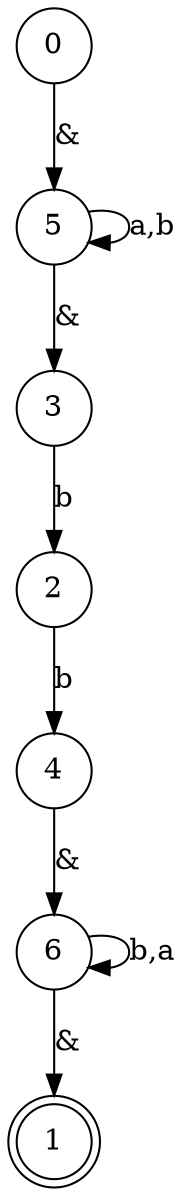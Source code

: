 digraph {
	0 [shape=circle]
	1 [shape=doublecircle]
	2 [shape=circle]
	3 [shape=circle]
	4 [shape=circle]
	5 [shape=circle]
	6 [shape=circle]
	5 -> 5 [label="a,b"]
	2 -> 4 [label=b]
	3 -> 2 [label=b]
	6 -> 6 [label="b,a"]
	0 -> 5 [label="&"]
	5 -> 3 [label="&"]
	4 -> 6 [label="&"]
	6 -> 1 [label="&"]
}
